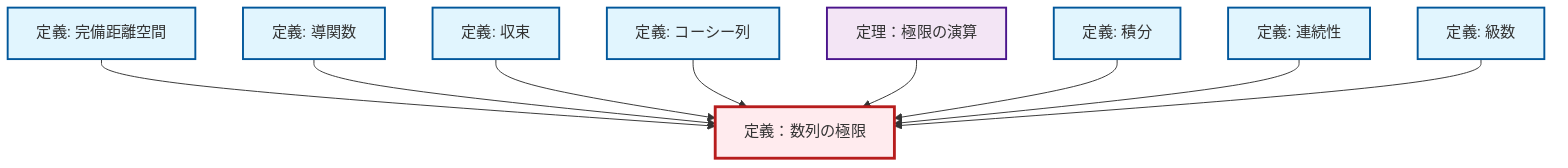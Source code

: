 graph TD
    classDef definition fill:#e1f5fe,stroke:#01579b,stroke-width:2px
    classDef theorem fill:#f3e5f5,stroke:#4a148c,stroke-width:2px
    classDef axiom fill:#fff3e0,stroke:#e65100,stroke-width:2px
    classDef example fill:#e8f5e9,stroke:#1b5e20,stroke-width:2px
    classDef current fill:#ffebee,stroke:#b71c1c,stroke-width:3px
    def-limit["定義：数列の極限"]:::definition
    def-integral["定義: 積分"]:::definition
    def-complete-metric-space["定義: 完備距離空間"]:::definition
    def-derivative["定義: 導関数"]:::definition
    def-series["定義: 級数"]:::definition
    def-convergence["定義: 収束"]:::definition
    def-continuity["定義: 連続性"]:::definition
    def-cauchy-sequence["定義: コーシー列"]:::definition
    thm-limit-arithmetic["定理：極限の演算"]:::theorem
    def-complete-metric-space --> def-limit
    def-derivative --> def-limit
    def-convergence --> def-limit
    def-cauchy-sequence --> def-limit
    thm-limit-arithmetic --> def-limit
    def-integral --> def-limit
    def-continuity --> def-limit
    def-series --> def-limit
    class def-limit current